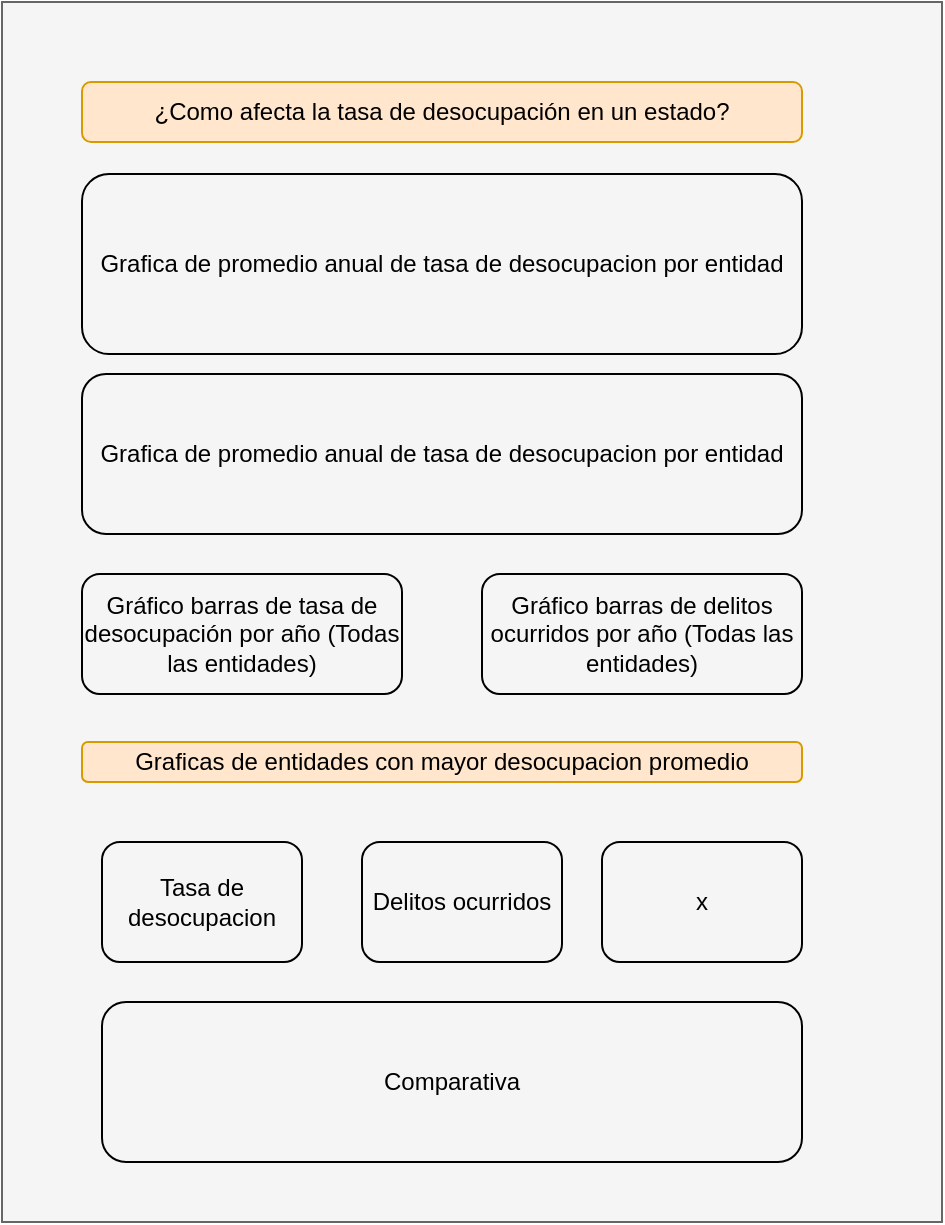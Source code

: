 <mxfile version="20.5.3" type="github">
  <diagram id="PfjCPQCc4nOzpeo12ZXA" name="Página-1">
    <mxGraphModel dx="1483" dy="794" grid="1" gridSize="10" guides="1" tooltips="1" connect="1" arrows="1" fold="1" page="1" pageScale="1" pageWidth="850" pageHeight="1100" math="0" shadow="0">
      <root>
        <mxCell id="0" />
        <mxCell id="1" parent="0" />
        <mxCell id="Yrwjv47Zyzq1nRAuUFWf-1" value="" style="rounded=0;whiteSpace=wrap;html=1;fillColor=#f5f5f5;fontColor=#333333;strokeColor=#666666;" vertex="1" parent="1">
          <mxGeometry x="170" width="470" height="610" as="geometry" />
        </mxCell>
        <mxCell id="Yrwjv47Zyzq1nRAuUFWf-2" value="Grafica de promedio anual de tasa de desocupacion por entidad" style="rounded=1;whiteSpace=wrap;html=1;fillColor=none;" vertex="1" parent="1">
          <mxGeometry x="210" y="86" width="360" height="90" as="geometry" />
        </mxCell>
        <mxCell id="Yrwjv47Zyzq1nRAuUFWf-3" value="Grafica de promedio anual de tasa de desocupacion por entidad" style="rounded=1;whiteSpace=wrap;html=1;fillColor=none;" vertex="1" parent="1">
          <mxGeometry x="210" y="186" width="360" height="80" as="geometry" />
        </mxCell>
        <mxCell id="Yrwjv47Zyzq1nRAuUFWf-4" value="Gráfico barras de tasa de desocupación por año (Todas las entidades)&lt;br&gt;" style="rounded=1;whiteSpace=wrap;html=1;fillColor=none;" vertex="1" parent="1">
          <mxGeometry x="210" y="286" width="160" height="60" as="geometry" />
        </mxCell>
        <mxCell id="Yrwjv47Zyzq1nRAuUFWf-5" value="Gráfico barras de delitos ocurridos por año (Todas las entidades)&lt;br&gt;" style="rounded=1;whiteSpace=wrap;html=1;fillColor=none;" vertex="1" parent="1">
          <mxGeometry x="410" y="286" width="160" height="60" as="geometry" />
        </mxCell>
        <mxCell id="Yrwjv47Zyzq1nRAuUFWf-6" value="Graficas de entidades con mayor desocupacion promedio" style="rounded=1;whiteSpace=wrap;html=1;fillColor=#ffe6cc;strokeColor=#d79b00;" vertex="1" parent="1">
          <mxGeometry x="210" y="370" width="360" height="20" as="geometry" />
        </mxCell>
        <mxCell id="Yrwjv47Zyzq1nRAuUFWf-9" value="&lt;span&gt; ¿Como afecta la tasa de desocupación en un estado?&lt;/span&gt;" style="rounded=1;whiteSpace=wrap;html=1;fillColor=#ffe6cc;strokeColor=#d79b00;" vertex="1" parent="1">
          <mxGeometry x="210" y="40" width="360" height="30" as="geometry" />
        </mxCell>
        <mxCell id="Yrwjv47Zyzq1nRAuUFWf-11" value="Tasa de desocupacion &lt;br&gt;" style="rounded=1;whiteSpace=wrap;html=1;fillColor=none;" vertex="1" parent="1">
          <mxGeometry x="220" y="420" width="100" height="60" as="geometry" />
        </mxCell>
        <mxCell id="Yrwjv47Zyzq1nRAuUFWf-13" value="Delitos ocurridos&lt;br&gt;" style="rounded=1;whiteSpace=wrap;html=1;fillColor=none;" vertex="1" parent="1">
          <mxGeometry x="350" y="420" width="100" height="60" as="geometry" />
        </mxCell>
        <mxCell id="Yrwjv47Zyzq1nRAuUFWf-14" value="x" style="rounded=1;whiteSpace=wrap;html=1;fillColor=none;" vertex="1" parent="1">
          <mxGeometry x="470" y="420" width="100" height="60" as="geometry" />
        </mxCell>
        <mxCell id="Yrwjv47Zyzq1nRAuUFWf-15" value="Comparativa" style="rounded=1;whiteSpace=wrap;html=1;fillColor=none;" vertex="1" parent="1">
          <mxGeometry x="220" y="500" width="350" height="80" as="geometry" />
        </mxCell>
      </root>
    </mxGraphModel>
  </diagram>
</mxfile>
